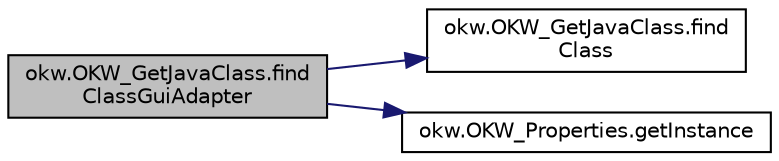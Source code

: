 digraph "okw.OKW_GetJavaClass.findClassGuiAdapter"
{
 // INTERACTIVE_SVG=YES
 // LATEX_PDF_SIZE
  edge [fontname="Helvetica",fontsize="10",labelfontname="Helvetica",labelfontsize="10"];
  node [fontname="Helvetica",fontsize="10",shape=record];
  rankdir="LR";
  Node1 [label="okw.OKW_GetJavaClass.find\lClassGuiAdapter",height=0.2,width=0.4,color="black", fillcolor="grey75", style="filled", fontcolor="black",tooltip="Methode sucht die Klasse fpsClassName im Namensraum \"okw.gui.adapter\"."];
  Node1 -> Node2 [color="midnightblue",fontsize="10",style="solid",fontname="Helvetica"];
  Node2 [label="okw.OKW_GetJavaClass.find\lClass",height=0.2,width=0.4,color="black", fillcolor="white", style="filled",URL="$classokw_1_1_o_k_w___get_java_class.html#a636c99d7c291cd355d17be1e0a197229",tooltip="Methode sucht die Klasse fpsClassName im Namensraum fpsNameSpace."];
  Node1 -> Node3 [color="midnightblue",fontsize="10",style="solid",fontname="Helvetica"];
  Node3 [label="okw.OKW_Properties.getInstance",height=0.2,width=0.4,color="black", fillcolor="white", style="filled",URL="$classokw_1_1_o_k_w___properties.html#acb03fc1059f1b6fa86d254bb9e7af550",tooltip="Holt die einzige Instanz dieser Klasse."];
}
